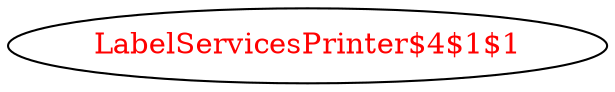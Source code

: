 digraph dependencyGraph {
 concentrate=true;
 ranksep="2.0";
 rankdir="LR"; 
 splines="ortho";
"LabelServicesPrinter$4$1$1" [fontcolor="red"];
}